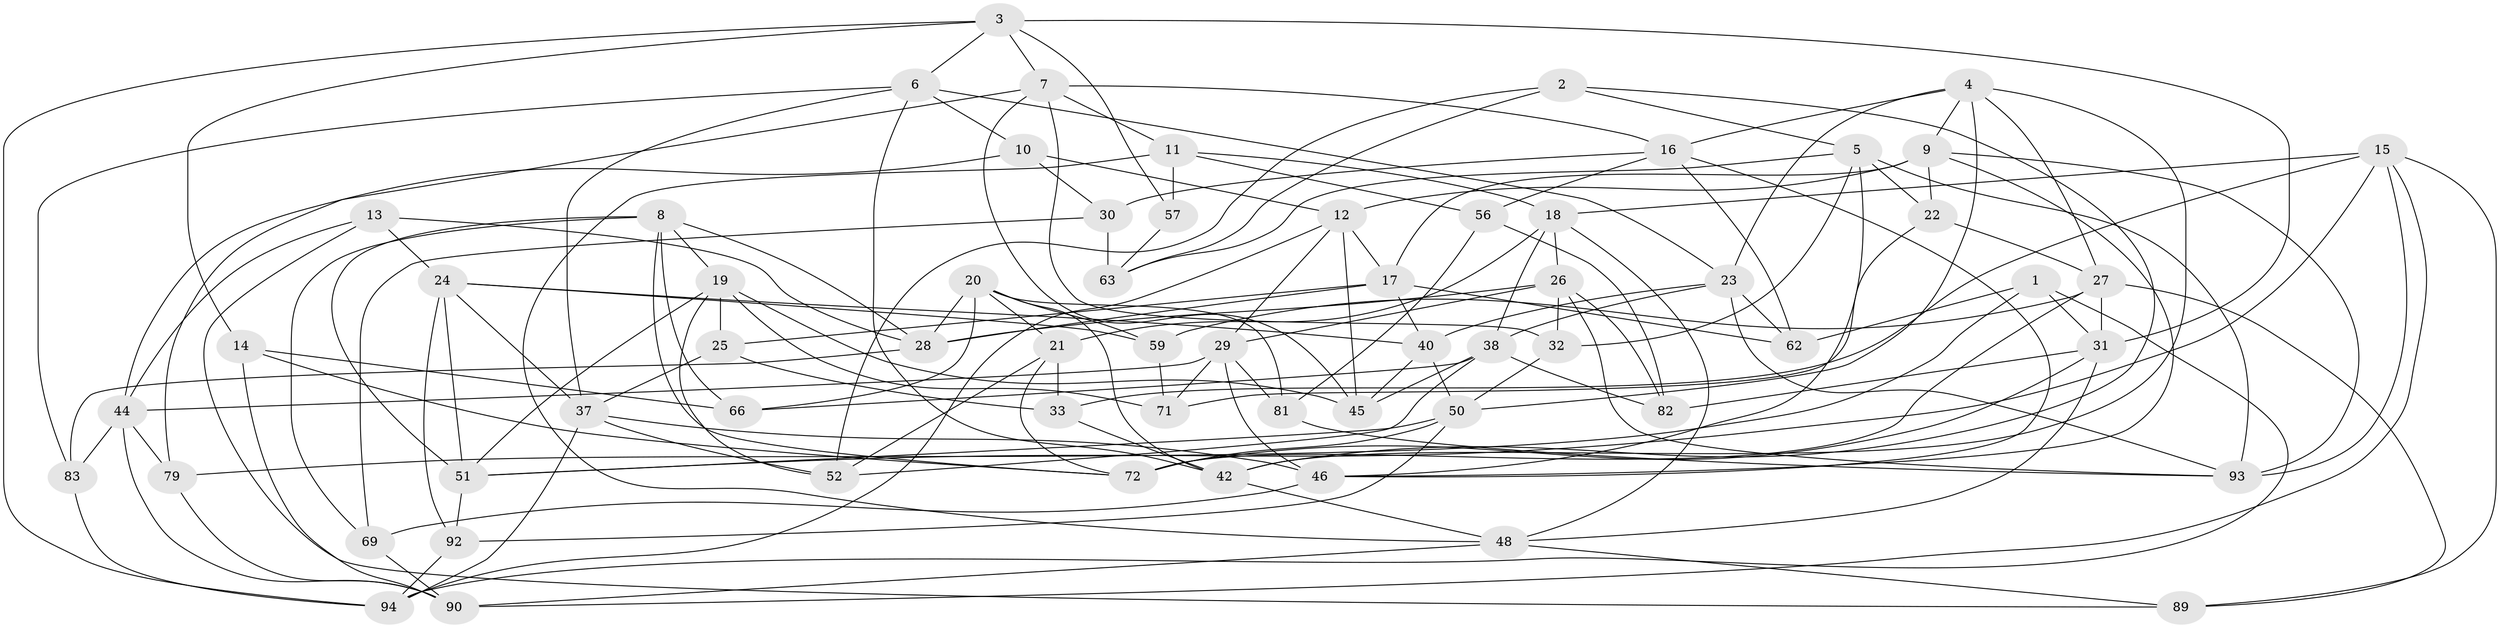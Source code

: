 // original degree distribution, {4: 1.0}
// Generated by graph-tools (version 1.1) at 2025/11/02/21/25 10:11:17]
// undirected, 62 vertices, 159 edges
graph export_dot {
graph [start="1"]
  node [color=gray90,style=filled];
  1;
  2;
  3 [super="+39"];
  4 [super="+96"];
  5 [super="+68"];
  6 [super="+36"];
  7 [super="+73"];
  8 [super="+54"];
  9 [super="+98"];
  10;
  11 [super="+55"];
  12 [super="+86"];
  13;
  14;
  15 [super="+60"];
  16 [super="+75"];
  17 [super="+53"];
  18 [super="+65"];
  19 [super="+64"];
  20 [super="+95"];
  21 [super="+58"];
  22;
  23 [super="+41"];
  24 [super="+99"];
  25;
  26 [super="+35"];
  27 [super="+85"];
  28 [super="+61"];
  29 [super="+34"];
  30;
  31 [super="+78"];
  32;
  33;
  37 [super="+49"];
  38 [super="+77"];
  40 [super="+43"];
  42 [super="+80"];
  44 [super="+67"];
  45 [super="+47"];
  46 [super="+76"];
  48 [super="+84"];
  50 [super="+87"];
  51 [super="+70"];
  52 [super="+88"];
  56;
  57;
  59;
  62;
  63;
  66;
  69;
  71;
  72 [super="+74"];
  79;
  81;
  82;
  83;
  89;
  90 [super="+91"];
  92;
  93 [super="+100"];
  94 [super="+97"];
  1 -- 31;
  1 -- 79;
  1 -- 62;
  1 -- 94;
  2 -- 63;
  2 -- 5;
  2 -- 42;
  2 -- 52;
  3 -- 6;
  3 -- 94;
  3 -- 7;
  3 -- 57;
  3 -- 14;
  3 -- 31;
  4 -- 23;
  4 -- 42;
  4 -- 50;
  4 -- 9;
  4 -- 27;
  4 -- 16;
  5 -- 46;
  5 -- 63;
  5 -- 32;
  5 -- 93;
  5 -- 22;
  6 -- 10;
  6 -- 37;
  6 -- 42;
  6 -- 83;
  6 -- 23;
  7 -- 32;
  7 -- 16;
  7 -- 79;
  7 -- 11;
  7 -- 45;
  8 -- 19;
  8 -- 51;
  8 -- 66;
  8 -- 69;
  8 -- 72;
  8 -- 28;
  9 -- 22;
  9 -- 17;
  9 -- 12;
  9 -- 46;
  9 -- 93;
  10 -- 30;
  10 -- 12;
  10 -- 44;
  11 -- 57 [weight=2];
  11 -- 56;
  11 -- 48;
  11 -- 18;
  12 -- 17;
  12 -- 29;
  12 -- 45;
  12 -- 94;
  13 -- 28;
  13 -- 44;
  13 -- 89;
  13 -- 24;
  14 -- 66;
  14 -- 72;
  14 -- 90;
  15 -- 93;
  15 -- 89;
  15 -- 33;
  15 -- 90;
  15 -- 51;
  15 -- 18;
  16 -- 56;
  16 -- 46;
  16 -- 62;
  16 -- 30;
  17 -- 25;
  17 -- 40;
  17 -- 62;
  17 -- 28;
  18 -- 26;
  18 -- 38;
  18 -- 21;
  18 -- 48;
  19 -- 52;
  19 -- 51;
  19 -- 25;
  19 -- 45;
  19 -- 71;
  20 -- 59;
  20 -- 81;
  20 -- 66;
  20 -- 42;
  20 -- 21;
  20 -- 28;
  21 -- 33;
  21 -- 52 [weight=2];
  21 -- 72;
  22 -- 27;
  22 -- 71;
  23 -- 62;
  23 -- 40;
  23 -- 38;
  23 -- 93;
  24 -- 59;
  24 -- 92;
  24 -- 37;
  24 -- 40;
  24 -- 51;
  25 -- 33;
  25 -- 37;
  26 -- 28;
  26 -- 32;
  26 -- 82;
  26 -- 29;
  26 -- 93;
  27 -- 89;
  27 -- 31;
  27 -- 72;
  27 -- 59;
  28 -- 83;
  29 -- 71;
  29 -- 46;
  29 -- 81;
  29 -- 44;
  30 -- 63;
  30 -- 69;
  31 -- 48;
  31 -- 72;
  31 -- 82;
  32 -- 50;
  33 -- 42;
  37 -- 46;
  37 -- 52;
  37 -- 94;
  38 -- 45;
  38 -- 66;
  38 -- 82;
  38 -- 52;
  40 -- 50;
  40 -- 45 [weight=2];
  42 -- 48;
  44 -- 79;
  44 -- 83;
  44 -- 90;
  46 -- 69;
  48 -- 89;
  48 -- 90;
  50 -- 92;
  50 -- 72;
  50 -- 51;
  51 -- 92;
  56 -- 81;
  56 -- 82;
  57 -- 63;
  59 -- 71;
  69 -- 90;
  79 -- 90;
  81 -- 93;
  83 -- 94;
  92 -- 94;
}
